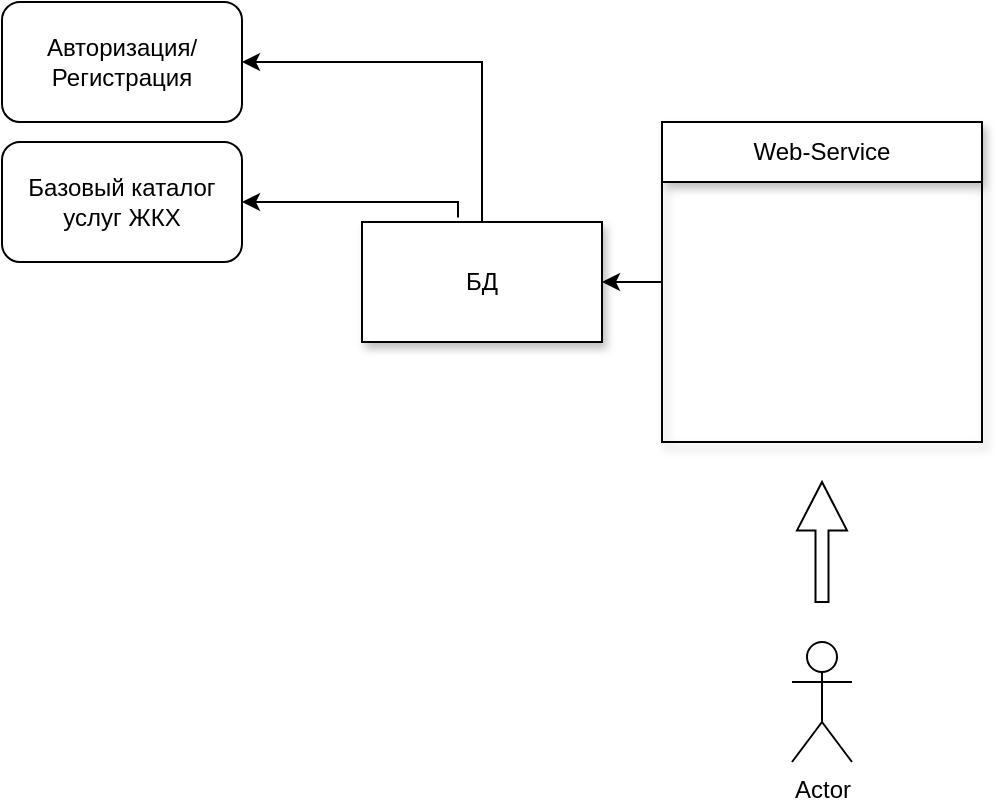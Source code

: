 <mxfile version="22.0.8" type="github">
  <diagram name="Страница — 1" id="ydNsYoAzzWE7PIhJrhiw">
    <mxGraphModel dx="724" dy="395" grid="1" gridSize="10" guides="1" tooltips="1" connect="1" arrows="1" fold="1" page="1" pageScale="1" pageWidth="827" pageHeight="1169" math="0" shadow="0">
      <root>
        <mxCell id="0" />
        <mxCell id="1" parent="0" />
        <mxCell id="IVdtdNR_76tnPGUoqdaf-23" value="" style="edgeStyle=orthogonalEdgeStyle;rounded=0;orthogonalLoop=1;jettySize=auto;html=1;" edge="1" parent="1" source="IVdtdNR_76tnPGUoqdaf-2" target="IVdtdNR_76tnPGUoqdaf-22">
          <mxGeometry relative="1" as="geometry" />
        </mxCell>
        <mxCell id="IVdtdNR_76tnPGUoqdaf-2" value="Web-Service" style="swimlane;fontStyle=0;childLayout=stackLayout;horizontal=1;startSize=30;horizontalStack=0;resizeParent=1;resizeParentMax=0;resizeLast=0;collapsible=1;marginBottom=0;whiteSpace=wrap;html=1;shadow=1;points=[[0,0,0,0,0],[0,0.25,0,0,0],[0,0.33,0,0,0],[0,0.5,0,0,0],[0,0.67,0,0,0],[0,0.75,0,0,0],[0,1,0,0,0],[0.25,0,0,0,0],[0.25,1,0,0,0],[0.5,0,0,0,0],[0.5,1,0,0,0],[0.75,0,0,0,0],[0.75,1,0,0,0],[1,0,0,0,0],[1,0.25,0,0,0],[1,0.5,0,0,0],[1,0.75,0,0,0],[1,1,0,0,0]];" vertex="1" parent="1">
          <mxGeometry x="370" y="160" width="160" height="160" as="geometry" />
        </mxCell>
        <mxCell id="IVdtdNR_76tnPGUoqdaf-14" value="Actor" style="shape=umlActor;verticalLabelPosition=bottom;verticalAlign=top;html=1;" vertex="1" parent="1">
          <mxGeometry x="435" y="420" width="30" height="60" as="geometry" />
        </mxCell>
        <mxCell id="IVdtdNR_76tnPGUoqdaf-15" value="" style="html=1;shadow=0;dashed=0;align=center;verticalAlign=middle;shape=mxgraph.arrows2.arrow;dy=0.74;dx=24.19;direction=north;notch=0;" vertex="1" parent="1">
          <mxGeometry x="437.5" y="340" width="25" height="60" as="geometry" />
        </mxCell>
        <mxCell id="IVdtdNR_76tnPGUoqdaf-30" style="edgeStyle=orthogonalEdgeStyle;rounded=0;orthogonalLoop=1;jettySize=auto;html=1;exitX=0.5;exitY=0;exitDx=0;exitDy=0;entryX=1;entryY=0.5;entryDx=0;entryDy=0;" edge="1" parent="1" source="IVdtdNR_76tnPGUoqdaf-22" target="IVdtdNR_76tnPGUoqdaf-28">
          <mxGeometry relative="1" as="geometry" />
        </mxCell>
        <mxCell id="IVdtdNR_76tnPGUoqdaf-32" style="edgeStyle=orthogonalEdgeStyle;rounded=0;orthogonalLoop=1;jettySize=auto;html=1;entryX=1;entryY=0.5;entryDx=0;entryDy=0;exitX=0.4;exitY=-0.037;exitDx=0;exitDy=0;exitPerimeter=0;" edge="1" parent="1" source="IVdtdNR_76tnPGUoqdaf-22" target="IVdtdNR_76tnPGUoqdaf-31">
          <mxGeometry relative="1" as="geometry">
            <Array as="points">
              <mxPoint x="268" y="200" />
            </Array>
          </mxGeometry>
        </mxCell>
        <mxCell id="IVdtdNR_76tnPGUoqdaf-22" value="БД" style="whiteSpace=wrap;html=1;fontStyle=0;startSize=30;shadow=1;" vertex="1" parent="1">
          <mxGeometry x="220" y="210" width="120" height="60" as="geometry" />
        </mxCell>
        <mxCell id="IVdtdNR_76tnPGUoqdaf-28" value="Авторизация/Регистрация" style="rounded=1;whiteSpace=wrap;html=1;" vertex="1" parent="1">
          <mxGeometry x="40" y="100" width="120" height="60" as="geometry" />
        </mxCell>
        <mxCell id="IVdtdNR_76tnPGUoqdaf-31" value="Базовый каталог услуг ЖКХ" style="rounded=1;whiteSpace=wrap;html=1;" vertex="1" parent="1">
          <mxGeometry x="40" y="170" width="120" height="60" as="geometry" />
        </mxCell>
      </root>
    </mxGraphModel>
  </diagram>
</mxfile>
